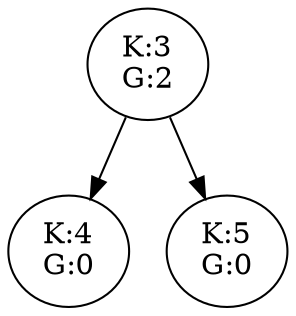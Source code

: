 digraph theGraph{
	node3[ label = "K:3\nG:2"];
	node4[ label = "K:4\nG:0"];
	node5[ label = "K:5\nG:0"];
	node3->node4
	node3->node5
}
